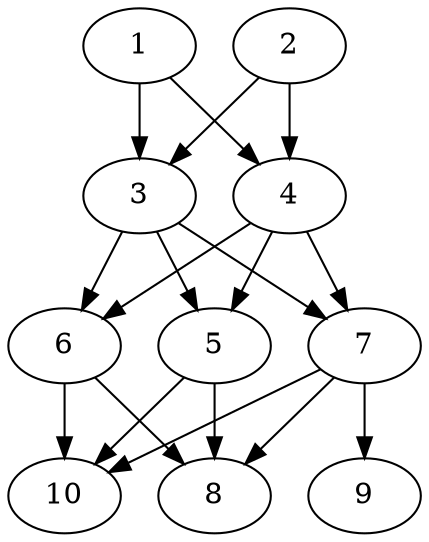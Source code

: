 // DAG automatically generated by daggen at Thu Oct  3 13:58:05 2019
// ./daggen --dot -n 10 --ccr 0.4 --fat 0.5 --regular 0.9 --density 0.9 --mindata 5242880 --maxdata 52428800 
digraph G {
  1 [size="15613440", alpha="0.04", expect_size="6245376"] 
  1 -> 3 [size ="6245376"]
  1 -> 4 [size ="6245376"]
  2 [size="110026240", alpha="0.12", expect_size="44010496"] 
  2 -> 3 [size ="44010496"]
  2 -> 4 [size ="44010496"]
  3 [size="67880960", alpha="0.05", expect_size="27152384"] 
  3 -> 5 [size ="27152384"]
  3 -> 6 [size ="27152384"]
  3 -> 7 [size ="27152384"]
  4 [size="83054080", alpha="0.18", expect_size="33221632"] 
  4 -> 5 [size ="33221632"]
  4 -> 6 [size ="33221632"]
  4 -> 7 [size ="33221632"]
  5 [size="113149440", alpha="0.04", expect_size="45259776"] 
  5 -> 8 [size ="45259776"]
  5 -> 10 [size ="45259776"]
  6 [size="76218880", alpha="0.17", expect_size="30487552"] 
  6 -> 8 [size ="30487552"]
  6 -> 10 [size ="30487552"]
  7 [size="120573440", alpha="0.15", expect_size="48229376"] 
  7 -> 8 [size ="48229376"]
  7 -> 9 [size ="48229376"]
  7 -> 10 [size ="48229376"]
  8 [size="61189120", alpha="0.09", expect_size="24475648"] 
  9 [size="102133760", alpha="0.18", expect_size="40853504"] 
  10 [size="23014400", alpha="0.10", expect_size="9205760"] 
}
